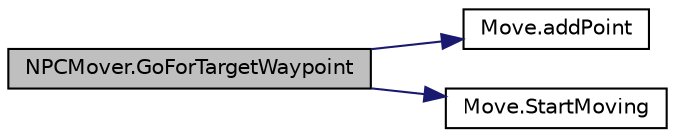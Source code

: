 digraph "NPCMover.GoForTargetWaypoint"
{
  edge [fontname="Helvetica",fontsize="10",labelfontname="Helvetica",labelfontsize="10"];
  node [fontname="Helvetica",fontsize="10",shape=record];
  rankdir="LR";
  Node0 [label="NPCMover.GoForTargetWaypoint",height=0.2,width=0.4,color="black", fillcolor="grey75", style="filled", fontcolor="black"];
  Node0 -> Node1 [color="midnightblue",fontsize="10",style="solid",fontname="Helvetica"];
  Node1 [label="Move.addPoint",height=0.2,width=0.4,color="black", fillcolor="white", style="filled",URL="$class_move.html#aa28ab9515d5e8d275ae2474fd2d719d6",tooltip="Adds a waypoint to the path queue "];
  Node0 -> Node2 [color="midnightblue",fontsize="10",style="solid",fontname="Helvetica"];
  Node2 [label="Move.StartMoving",height=0.2,width=0.4,color="black", fillcolor="white", style="filled",URL="$class_move.html#a09dc6c5b78d656993068352b16f40a3e",tooltip="Starts or restarts the movement in the current assigned path queue "];
}
